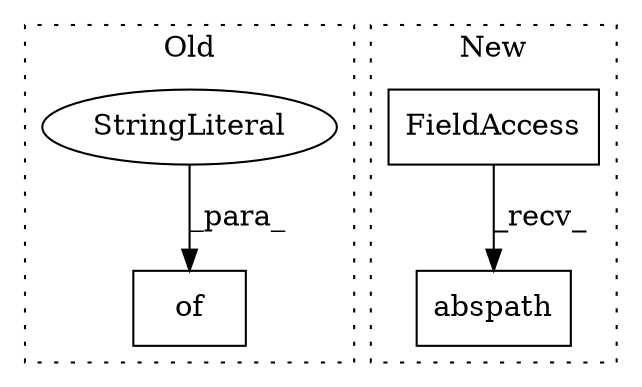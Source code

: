 digraph G {
subgraph cluster0 {
1 [label="of" a="32" s="2213,2259" l="3,1" shape="box"];
3 [label="StringLiteral" a="45" s="2216" l="11" shape="ellipse"];
label = "Old";
style="dotted";
}
subgraph cluster1 {
2 [label="abspath" a="32" s="725,770" l="8,1" shape="box"];
4 [label="FieldAccess" a="22" s="717" l="7" shape="box"];
label = "New";
style="dotted";
}
3 -> 1 [label="_para_"];
4 -> 2 [label="_recv_"];
}